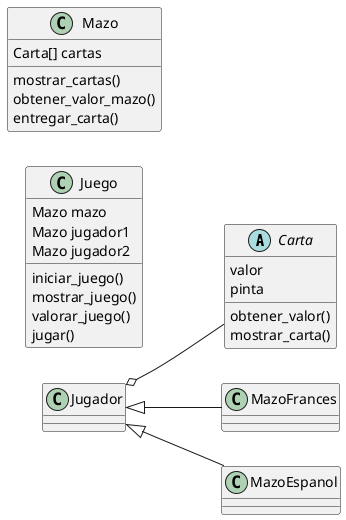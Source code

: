 @startuml
left to right direction

abstract Carta
Jugador <|-- MazoFrances
Jugador <|-- MazoEspanol
Jugador o-- Carta

Juego : iniciar_juego()
Juego : mostrar_juego()
Juego : valorar_juego()
Juego : jugar()
Juego : Mazo mazo
Juego : Mazo jugador1
Juego : Mazo jugador2

Carta : valor
Carta : pinta
Carta : obtener_valor()
Carta : mostrar_carta()

Mazo : Carta[] cartas
Mazo : mostrar_cartas()
Mazo : obtener_valor_mazo()
Mazo : entregar_carta()

@enduml